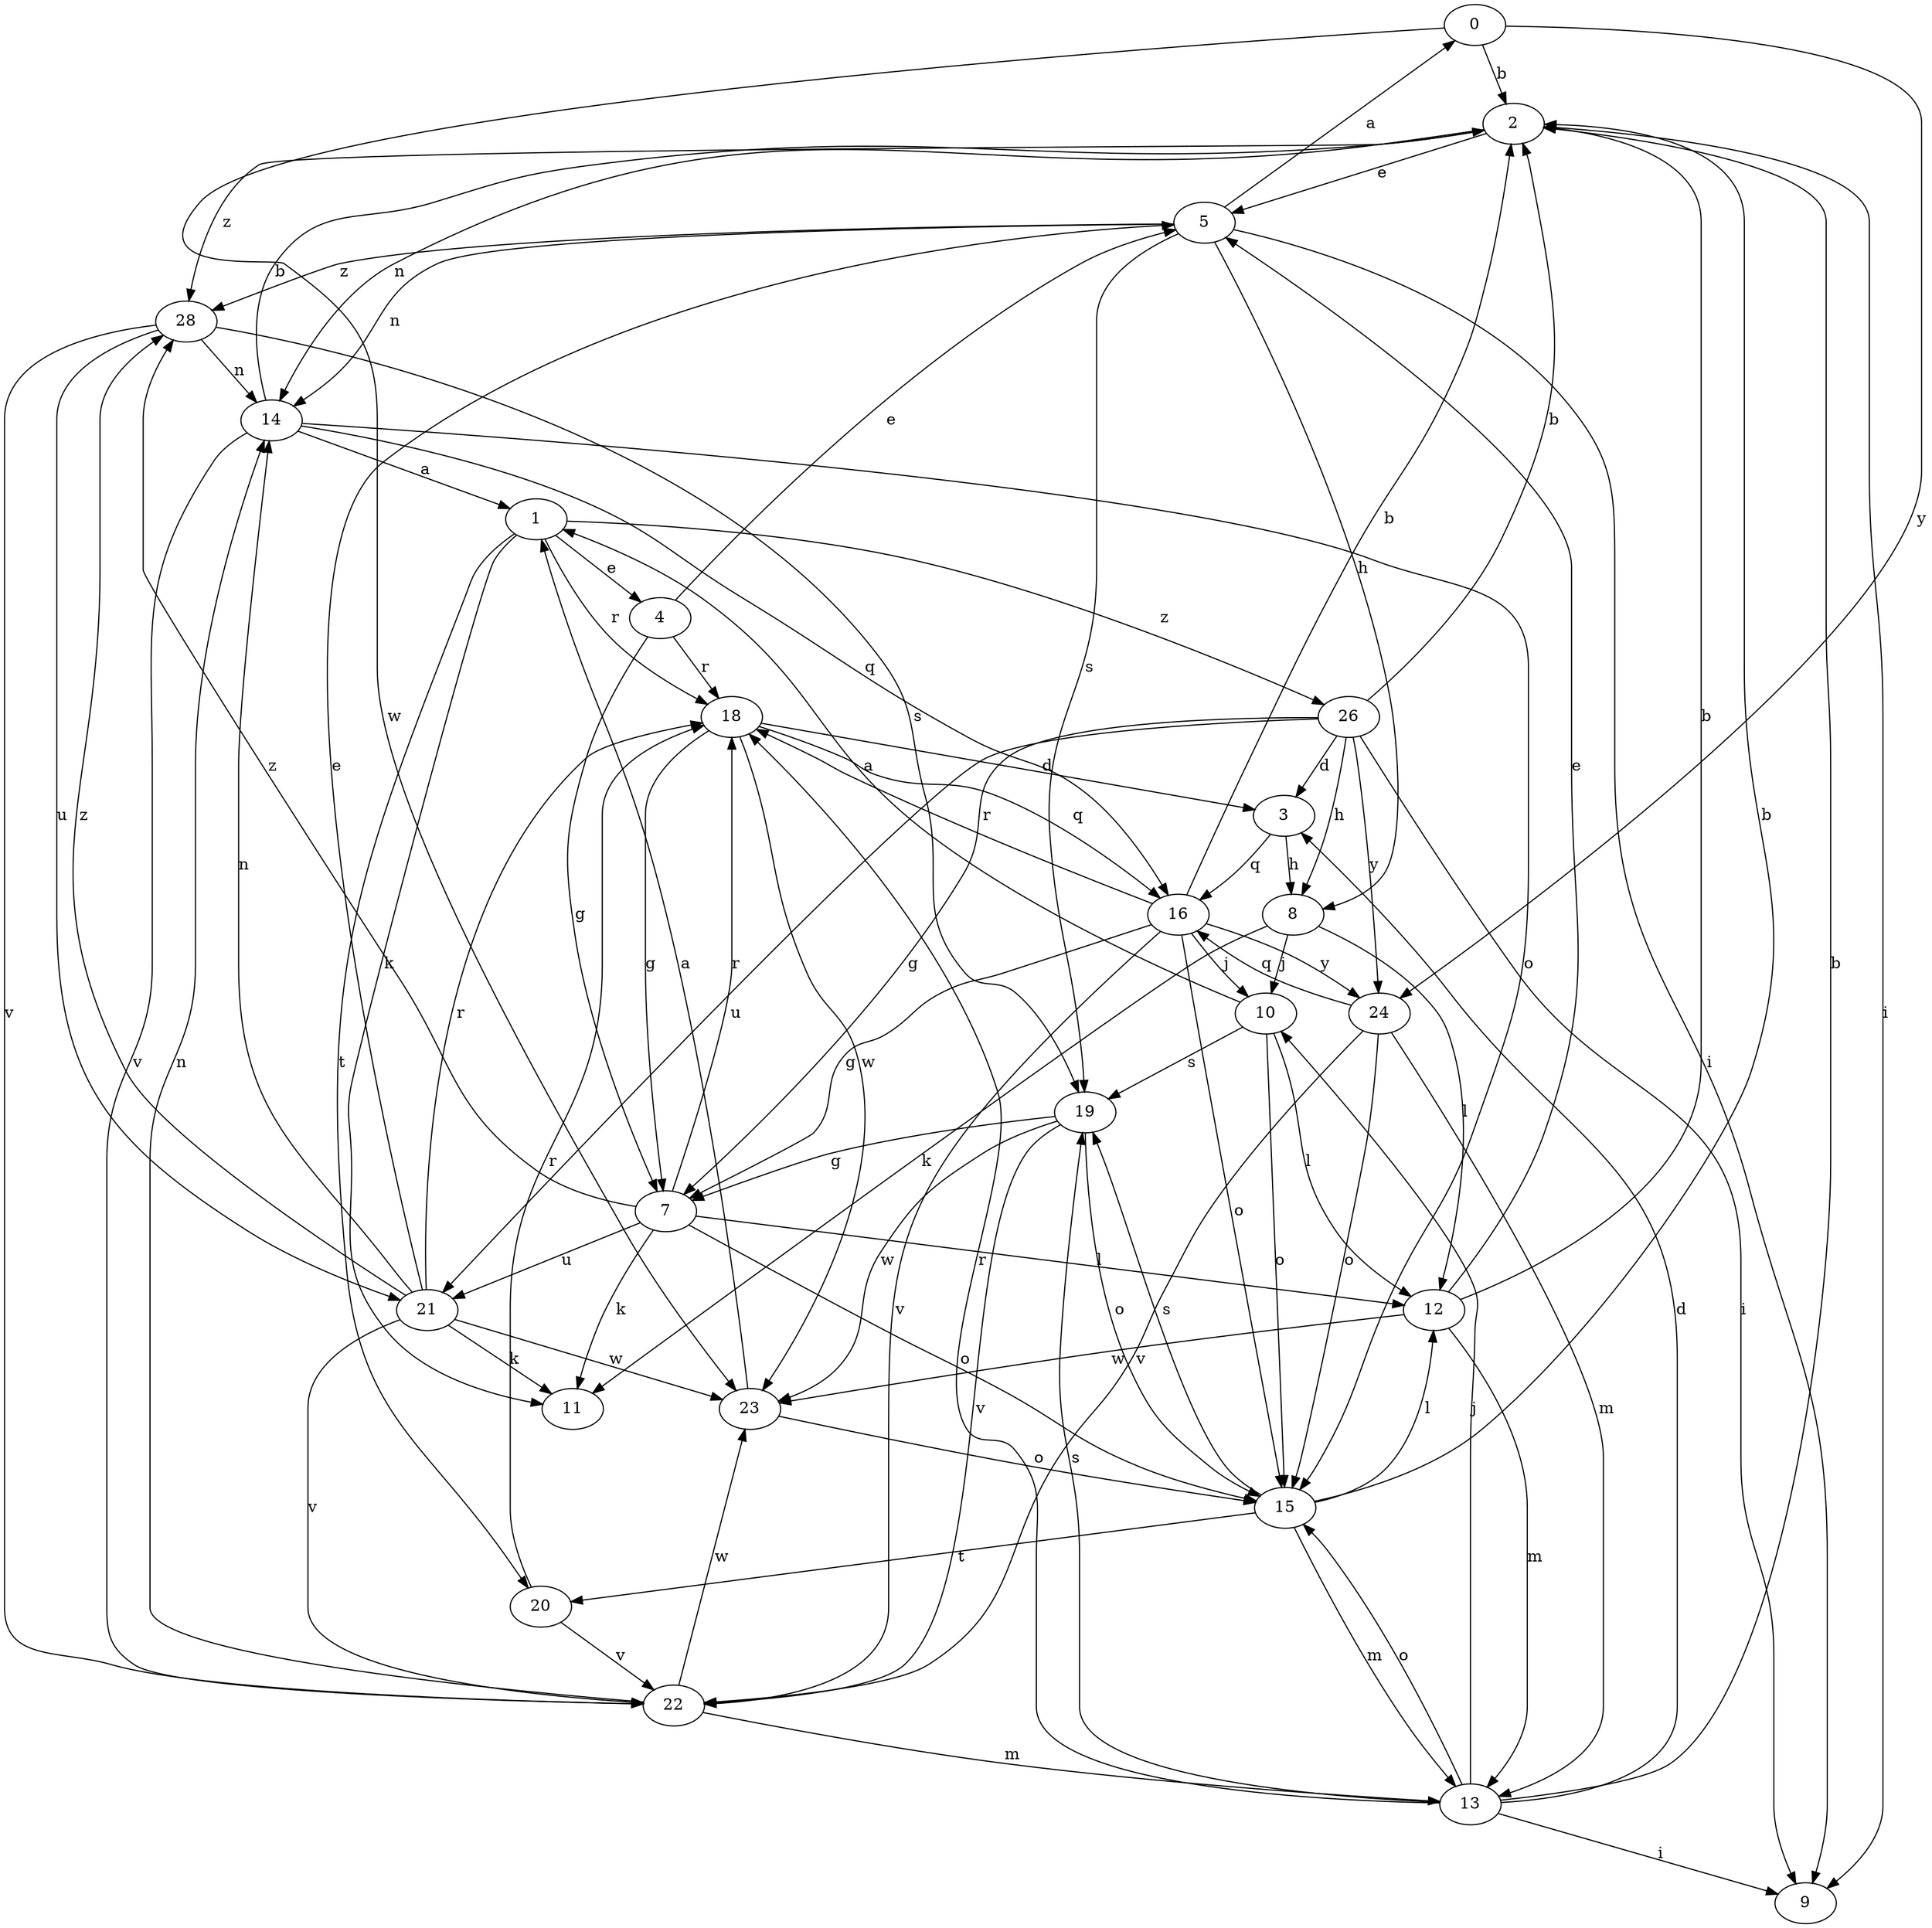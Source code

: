strict digraph  {
0;
1;
2;
3;
4;
5;
7;
8;
9;
10;
11;
12;
13;
14;
15;
16;
18;
19;
20;
21;
22;
23;
24;
26;
28;
0 -> 2  [label=b];
0 -> 23  [label=w];
0 -> 24  [label=y];
1 -> 4  [label=e];
1 -> 11  [label=k];
1 -> 18  [label=r];
1 -> 20  [label=t];
1 -> 26  [label=z];
2 -> 5  [label=e];
2 -> 9  [label=i];
2 -> 14  [label=n];
2 -> 28  [label=z];
3 -> 8  [label=h];
3 -> 16  [label=q];
4 -> 5  [label=e];
4 -> 7  [label=g];
4 -> 18  [label=r];
5 -> 0  [label=a];
5 -> 8  [label=h];
5 -> 9  [label=i];
5 -> 14  [label=n];
5 -> 19  [label=s];
5 -> 28  [label=z];
7 -> 11  [label=k];
7 -> 12  [label=l];
7 -> 15  [label=o];
7 -> 18  [label=r];
7 -> 21  [label=u];
7 -> 28  [label=z];
8 -> 10  [label=j];
8 -> 11  [label=k];
8 -> 12  [label=l];
10 -> 1  [label=a];
10 -> 12  [label=l];
10 -> 15  [label=o];
10 -> 19  [label=s];
12 -> 2  [label=b];
12 -> 5  [label=e];
12 -> 13  [label=m];
12 -> 23  [label=w];
13 -> 2  [label=b];
13 -> 3  [label=d];
13 -> 9  [label=i];
13 -> 10  [label=j];
13 -> 15  [label=o];
13 -> 18  [label=r];
13 -> 19  [label=s];
14 -> 1  [label=a];
14 -> 2  [label=b];
14 -> 15  [label=o];
14 -> 16  [label=q];
14 -> 22  [label=v];
15 -> 2  [label=b];
15 -> 12  [label=l];
15 -> 13  [label=m];
15 -> 19  [label=s];
15 -> 20  [label=t];
16 -> 2  [label=b];
16 -> 7  [label=g];
16 -> 10  [label=j];
16 -> 15  [label=o];
16 -> 18  [label=r];
16 -> 22  [label=v];
16 -> 24  [label=y];
18 -> 3  [label=d];
18 -> 7  [label=g];
18 -> 16  [label=q];
18 -> 23  [label=w];
19 -> 7  [label=g];
19 -> 15  [label=o];
19 -> 22  [label=v];
19 -> 23  [label=w];
20 -> 18  [label=r];
20 -> 22  [label=v];
21 -> 5  [label=e];
21 -> 11  [label=k];
21 -> 14  [label=n];
21 -> 18  [label=r];
21 -> 22  [label=v];
21 -> 23  [label=w];
21 -> 28  [label=z];
22 -> 13  [label=m];
22 -> 14  [label=n];
22 -> 23  [label=w];
23 -> 1  [label=a];
23 -> 15  [label=o];
24 -> 13  [label=m];
24 -> 15  [label=o];
24 -> 16  [label=q];
24 -> 22  [label=v];
26 -> 2  [label=b];
26 -> 3  [label=d];
26 -> 7  [label=g];
26 -> 8  [label=h];
26 -> 9  [label=i];
26 -> 21  [label=u];
26 -> 24  [label=y];
28 -> 14  [label=n];
28 -> 19  [label=s];
28 -> 21  [label=u];
28 -> 22  [label=v];
}
